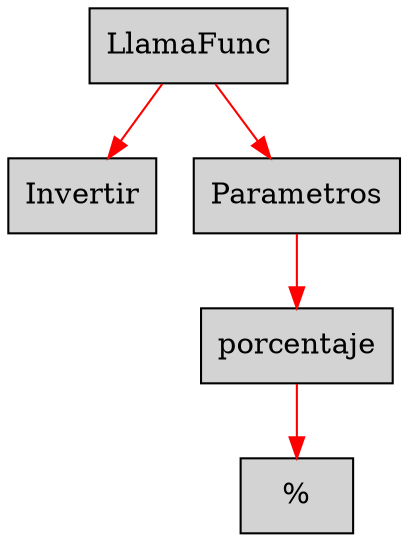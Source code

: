 digraph G {node[shape=box, style=filled]; edge[color=red]
node1828077998[label="LlamaFunc"];
 node1828077998->node1789455359;node1789455359[label="Invertir"];
 node1828077998->node575528609;node575528609[label="Parametros"];
 node575528609->node1470272745;node1470272745[label="porcentaje"];
 node1470272745->node159859842;node159859842[label="%"];

}
